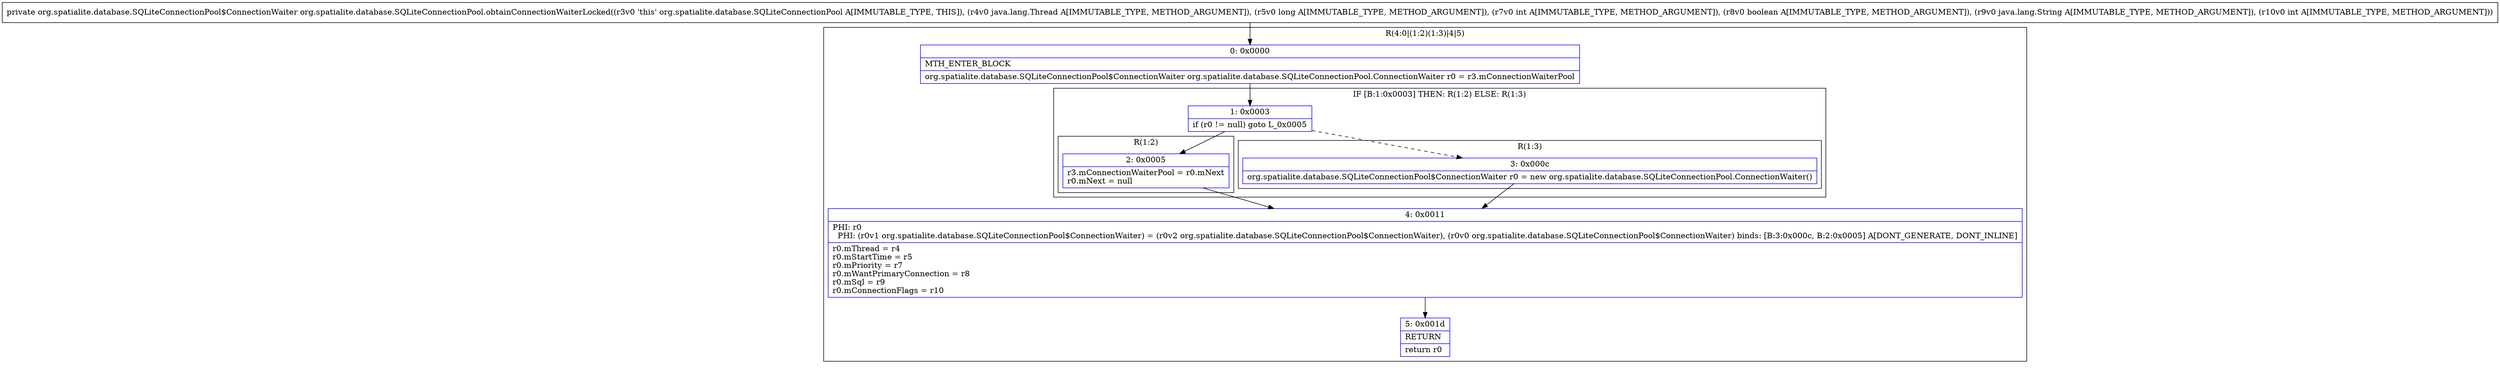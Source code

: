 digraph "CFG fororg.spatialite.database.SQLiteConnectionPool.obtainConnectionWaiterLocked(Ljava\/lang\/Thread;JIZLjava\/lang\/String;I)Lorg\/spatialite\/database\/SQLiteConnectionPool$ConnectionWaiter;" {
subgraph cluster_Region_1739895981 {
label = "R(4:0|(1:2)(1:3)|4|5)";
node [shape=record,color=blue];
Node_0 [shape=record,label="{0\:\ 0x0000|MTH_ENTER_BLOCK\l|org.spatialite.database.SQLiteConnectionPool$ConnectionWaiter org.spatialite.database.SQLiteConnectionPool.ConnectionWaiter r0 = r3.mConnectionWaiterPool\l}"];
subgraph cluster_IfRegion_58562051 {
label = "IF [B:1:0x0003] THEN: R(1:2) ELSE: R(1:3)";
node [shape=record,color=blue];
Node_1 [shape=record,label="{1\:\ 0x0003|if (r0 != null) goto L_0x0005\l}"];
subgraph cluster_Region_360808545 {
label = "R(1:2)";
node [shape=record,color=blue];
Node_2 [shape=record,label="{2\:\ 0x0005|r3.mConnectionWaiterPool = r0.mNext\lr0.mNext = null\l}"];
}
subgraph cluster_Region_1356660622 {
label = "R(1:3)";
node [shape=record,color=blue];
Node_3 [shape=record,label="{3\:\ 0x000c|org.spatialite.database.SQLiteConnectionPool$ConnectionWaiter r0 = new org.spatialite.database.SQLiteConnectionPool.ConnectionWaiter()\l}"];
}
}
Node_4 [shape=record,label="{4\:\ 0x0011|PHI: r0 \l  PHI: (r0v1 org.spatialite.database.SQLiteConnectionPool$ConnectionWaiter) = (r0v2 org.spatialite.database.SQLiteConnectionPool$ConnectionWaiter), (r0v0 org.spatialite.database.SQLiteConnectionPool$ConnectionWaiter) binds: [B:3:0x000c, B:2:0x0005] A[DONT_GENERATE, DONT_INLINE]\l|r0.mThread = r4\lr0.mStartTime = r5\lr0.mPriority = r7\lr0.mWantPrimaryConnection = r8\lr0.mSql = r9\lr0.mConnectionFlags = r10\l}"];
Node_5 [shape=record,label="{5\:\ 0x001d|RETURN\l|return r0\l}"];
}
MethodNode[shape=record,label="{private org.spatialite.database.SQLiteConnectionPool$ConnectionWaiter org.spatialite.database.SQLiteConnectionPool.obtainConnectionWaiterLocked((r3v0 'this' org.spatialite.database.SQLiteConnectionPool A[IMMUTABLE_TYPE, THIS]), (r4v0 java.lang.Thread A[IMMUTABLE_TYPE, METHOD_ARGUMENT]), (r5v0 long A[IMMUTABLE_TYPE, METHOD_ARGUMENT]), (r7v0 int A[IMMUTABLE_TYPE, METHOD_ARGUMENT]), (r8v0 boolean A[IMMUTABLE_TYPE, METHOD_ARGUMENT]), (r9v0 java.lang.String A[IMMUTABLE_TYPE, METHOD_ARGUMENT]), (r10v0 int A[IMMUTABLE_TYPE, METHOD_ARGUMENT])) }"];
MethodNode -> Node_0;
Node_0 -> Node_1;
Node_1 -> Node_2;
Node_1 -> Node_3[style=dashed];
Node_2 -> Node_4;
Node_3 -> Node_4;
Node_4 -> Node_5;
}

